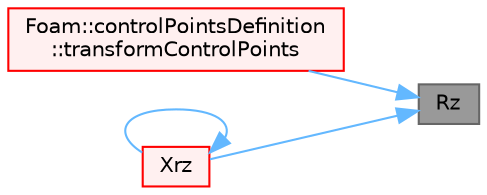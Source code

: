 digraph "Rz"
{
 // LATEX_PDF_SIZE
  bgcolor="transparent";
  edge [fontname=Helvetica,fontsize=10,labelfontname=Helvetica,labelfontsize=10];
  node [fontname=Helvetica,fontsize=10,shape=box,height=0.2,width=0.4];
  rankdir="RL";
  Node1 [id="Node000001",label="Rz",height=0.2,width=0.4,color="gray40", fillcolor="grey60", style="filled", fontcolor="black",tooltip=" "];
  Node1 -> Node2 [id="edge1_Node000001_Node000002",dir="back",color="steelblue1",style="solid",tooltip=" "];
  Node2 [id="Node000002",label="Foam::controlPointsDefinition\l::transformControlPoints",height=0.2,width=0.4,color="red", fillcolor="#FFF0F0", style="filled",URL="$classFoam_1_1controlPointsDefinition.html#a1a580461b925dfa10d38d9208faac2f5",tooltip=" "];
  Node1 -> Node5 [id="edge2_Node000001_Node000005",dir="back",color="steelblue1",style="solid",tooltip=" "];
  Node5 [id="Node000005",label="Xrz",height=0.2,width=0.4,color="red", fillcolor="#FFF0F0", style="filled",URL="$namespaceFoam.html#ad1cd3cf5cd6ea3fc49f9e17c52babec9",tooltip=" "];
  Node5 -> Node5 [id="edge3_Node000005_Node000005",dir="back",color="steelblue1",style="solid",tooltip=" "];
}
